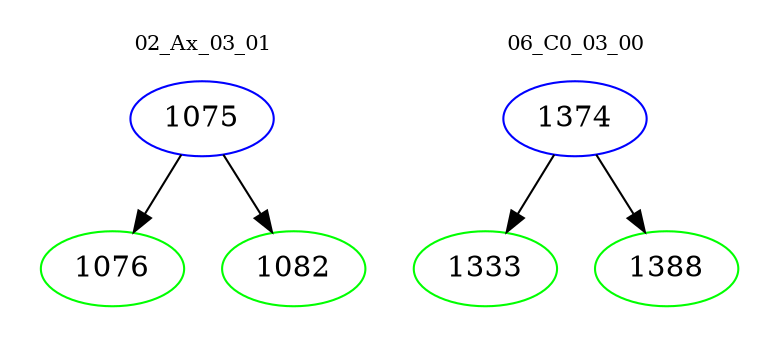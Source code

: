 digraph{
subgraph cluster_0 {
color = white
label = "02_Ax_03_01";
fontsize=10;
T0_1075 [label="1075", color="blue"]
T0_1075 -> T0_1076 [color="black"]
T0_1076 [label="1076", color="green"]
T0_1075 -> T0_1082 [color="black"]
T0_1082 [label="1082", color="green"]
}
subgraph cluster_1 {
color = white
label = "06_C0_03_00";
fontsize=10;
T1_1374 [label="1374", color="blue"]
T1_1374 -> T1_1333 [color="black"]
T1_1333 [label="1333", color="green"]
T1_1374 -> T1_1388 [color="black"]
T1_1388 [label="1388", color="green"]
}
}
